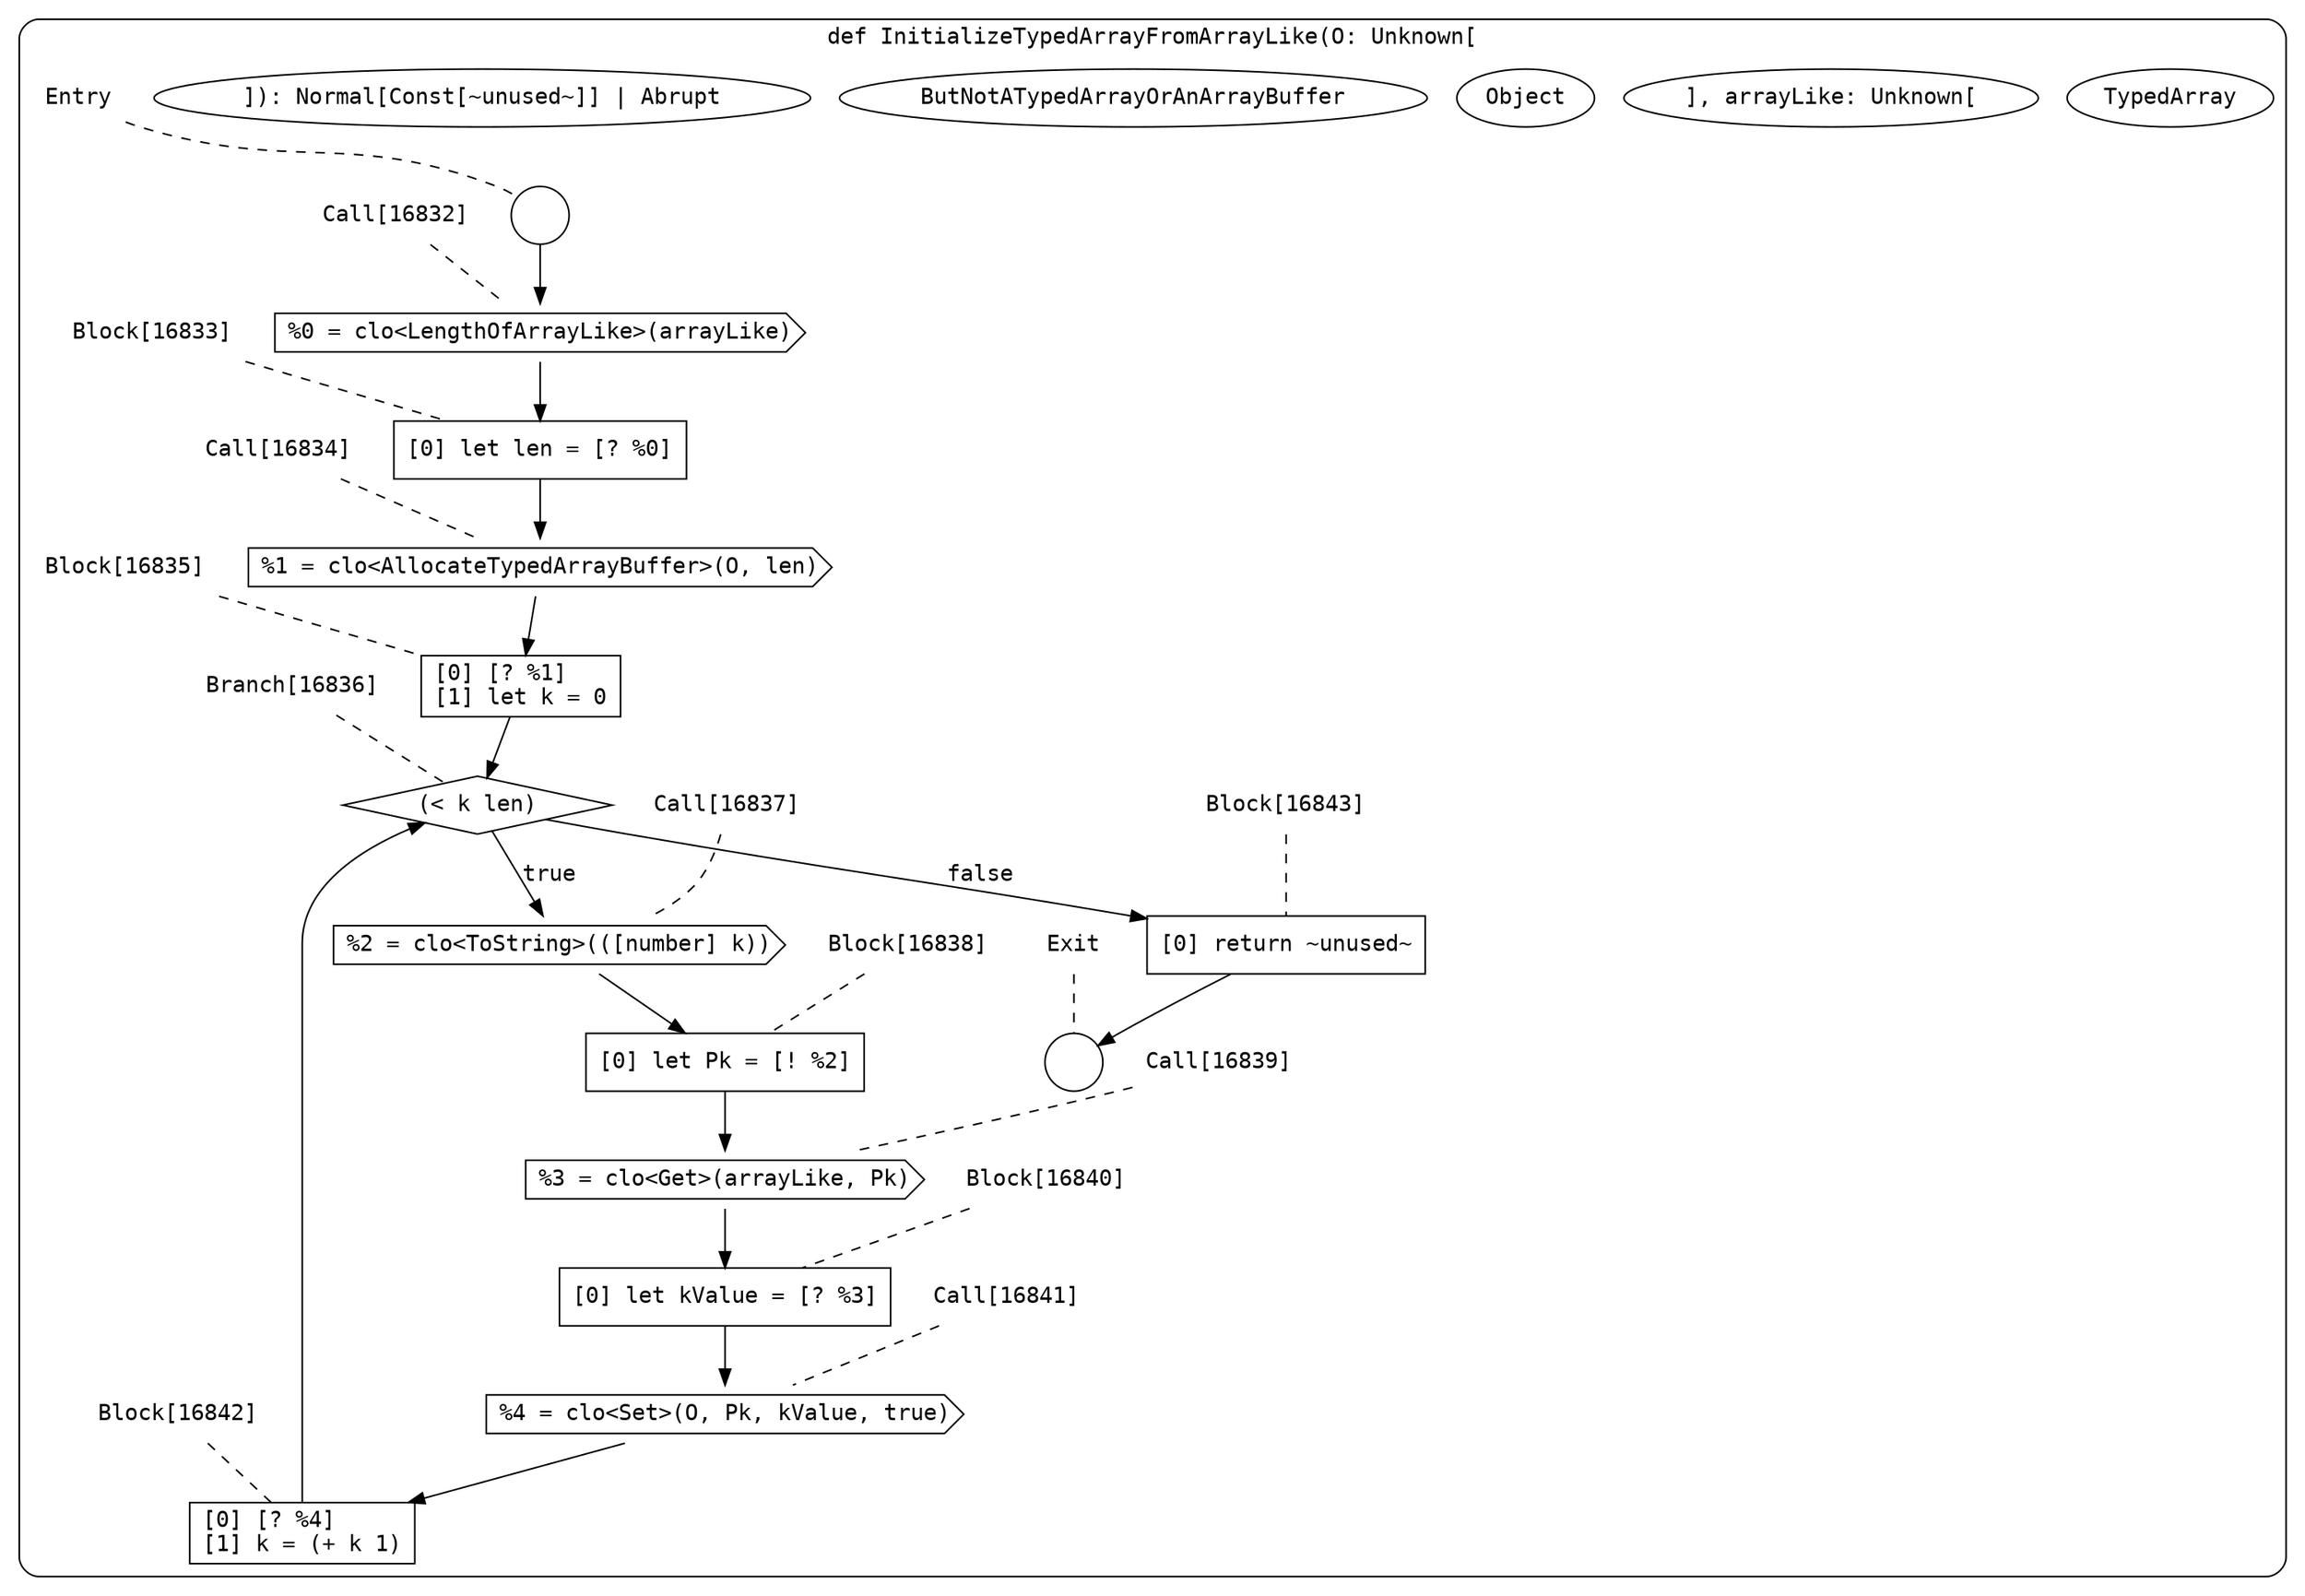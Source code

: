 digraph {
  graph [fontname = "Consolas"]
  node [fontname = "Consolas"]
  edge [fontname = "Consolas"]
  subgraph cluster2430 {
    label = "def InitializeTypedArrayFromArrayLike(O: Unknown["TypedArray"], arrayLike: Unknown["Object,ButNotATypedArrayOrAnArrayBuffer"]): Normal[Const[~unused~]] | Abrupt"
    style = rounded
    cluster2430_entry_name [shape=none, label=<<font color="black">Entry</font>>]
    cluster2430_entry_name -> cluster2430_entry [arrowhead=none, color="black", style=dashed]
    cluster2430_entry [shape=circle label=" " color="black" fillcolor="white" style=filled]
    cluster2430_entry -> node16832 [color="black"]
    cluster2430_exit_name [shape=none, label=<<font color="black">Exit</font>>]
    cluster2430_exit_name -> cluster2430_exit [arrowhead=none, color="black", style=dashed]
    cluster2430_exit [shape=circle label=" " color="black" fillcolor="white" style=filled]
    node16832_name [shape=none, label=<<font color="black">Call[16832]</font>>]
    node16832_name -> node16832 [arrowhead=none, color="black", style=dashed]
    node16832 [shape=cds, label=<<font color="black">%0 = clo&lt;LengthOfArrayLike&gt;(arrayLike)</font>> color="black" fillcolor="white", style=filled]
    node16832 -> node16833 [color="black"]
    node16833_name [shape=none, label=<<font color="black">Block[16833]</font>>]
    node16833_name -> node16833 [arrowhead=none, color="black", style=dashed]
    node16833 [shape=box, label=<<font color="black">[0] let len = [? %0]<BR ALIGN="LEFT"/></font>> color="black" fillcolor="white", style=filled]
    node16833 -> node16834 [color="black"]
    node16834_name [shape=none, label=<<font color="black">Call[16834]</font>>]
    node16834_name -> node16834 [arrowhead=none, color="black", style=dashed]
    node16834 [shape=cds, label=<<font color="black">%1 = clo&lt;AllocateTypedArrayBuffer&gt;(O, len)</font>> color="black" fillcolor="white", style=filled]
    node16834 -> node16835 [color="black"]
    node16835_name [shape=none, label=<<font color="black">Block[16835]</font>>]
    node16835_name -> node16835 [arrowhead=none, color="black", style=dashed]
    node16835 [shape=box, label=<<font color="black">[0] [? %1]<BR ALIGN="LEFT"/>[1] let k = 0<BR ALIGN="LEFT"/></font>> color="black" fillcolor="white", style=filled]
    node16835 -> node16836 [color="black"]
    node16836_name [shape=none, label=<<font color="black">Branch[16836]</font>>]
    node16836_name -> node16836 [arrowhead=none, color="black", style=dashed]
    node16836 [shape=diamond, label=<<font color="black">(&lt; k len)</font>> color="black" fillcolor="white", style=filled]
    node16836 -> node16837 [label=<<font color="black">true</font>> color="black"]
    node16836 -> node16843 [label=<<font color="black">false</font>> color="black"]
    node16837_name [shape=none, label=<<font color="black">Call[16837]</font>>]
    node16837_name -> node16837 [arrowhead=none, color="black", style=dashed]
    node16837 [shape=cds, label=<<font color="black">%2 = clo&lt;ToString&gt;(([number] k))</font>> color="black" fillcolor="white", style=filled]
    node16837 -> node16838 [color="black"]
    node16843_name [shape=none, label=<<font color="black">Block[16843]</font>>]
    node16843_name -> node16843 [arrowhead=none, color="black", style=dashed]
    node16843 [shape=box, label=<<font color="black">[0] return ~unused~<BR ALIGN="LEFT"/></font>> color="black" fillcolor="white", style=filled]
    node16843 -> cluster2430_exit [color="black"]
    node16838_name [shape=none, label=<<font color="black">Block[16838]</font>>]
    node16838_name -> node16838 [arrowhead=none, color="black", style=dashed]
    node16838 [shape=box, label=<<font color="black">[0] let Pk = [! %2]<BR ALIGN="LEFT"/></font>> color="black" fillcolor="white", style=filled]
    node16838 -> node16839 [color="black"]
    node16839_name [shape=none, label=<<font color="black">Call[16839]</font>>]
    node16839_name -> node16839 [arrowhead=none, color="black", style=dashed]
    node16839 [shape=cds, label=<<font color="black">%3 = clo&lt;Get&gt;(arrayLike, Pk)</font>> color="black" fillcolor="white", style=filled]
    node16839 -> node16840 [color="black"]
    node16840_name [shape=none, label=<<font color="black">Block[16840]</font>>]
    node16840_name -> node16840 [arrowhead=none, color="black", style=dashed]
    node16840 [shape=box, label=<<font color="black">[0] let kValue = [? %3]<BR ALIGN="LEFT"/></font>> color="black" fillcolor="white", style=filled]
    node16840 -> node16841 [color="black"]
    node16841_name [shape=none, label=<<font color="black">Call[16841]</font>>]
    node16841_name -> node16841 [arrowhead=none, color="black", style=dashed]
    node16841 [shape=cds, label=<<font color="black">%4 = clo&lt;Set&gt;(O, Pk, kValue, true)</font>> color="black" fillcolor="white", style=filled]
    node16841 -> node16842 [color="black"]
    node16842_name [shape=none, label=<<font color="black">Block[16842]</font>>]
    node16842_name -> node16842 [arrowhead=none, color="black", style=dashed]
    node16842 [shape=box, label=<<font color="black">[0] [? %4]<BR ALIGN="LEFT"/>[1] k = (+ k 1)<BR ALIGN="LEFT"/></font>> color="black" fillcolor="white", style=filled]
    node16842 -> node16836 [color="black"]
  }
}